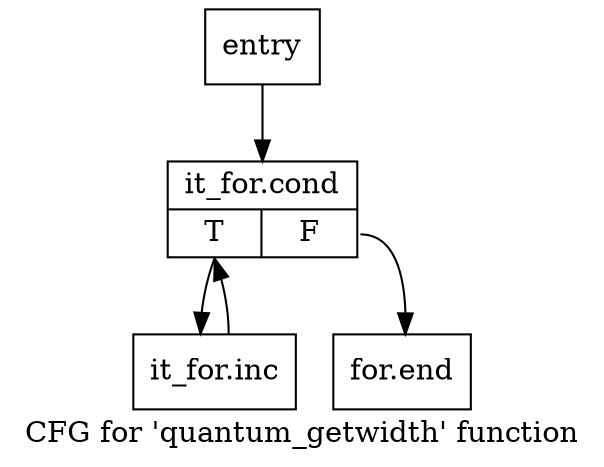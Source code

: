 digraph "CFG for 'quantum_getwidth' function" {
	label="CFG for 'quantum_getwidth' function";

	Node0x1599560 [shape=record,label="{entry}"];
	Node0x1599560 -> Node0x15995b0;
	Node0x15995b0 [shape=record,label="{it_for.cond|{<s0>T|<s1>F}}"];
	Node0x15995b0:s0 -> Node0x1599600;
	Node0x15995b0:s1 -> Node0x1599650;
	Node0x1599600 [shape=record,label="{it_for.inc}"];
	Node0x1599600 -> Node0x15995b0;
	Node0x1599650 [shape=record,label="{for.end}"];
}
